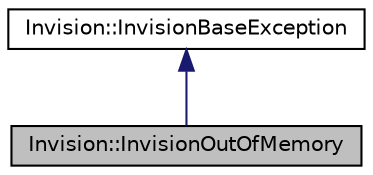 digraph "Invision::InvisionOutOfMemory"
{
 // LATEX_PDF_SIZE
  edge [fontname="Helvetica",fontsize="10",labelfontname="Helvetica",labelfontsize="10"];
  node [fontname="Helvetica",fontsize="10",shape=record];
  Node1 [label="Invision::InvisionOutOfMemory",height=0.2,width=0.4,color="black", fillcolor="grey75", style="filled", fontcolor="black",tooltip=" "];
  Node2 -> Node1 [dir="back",color="midnightblue",fontsize="10",style="solid"];
  Node2 [label="Invision::InvisionBaseException",height=0.2,width=0.4,color="black", fillcolor="white", style="filled",URL="$class_invision_1_1_invision_base_exception.html",tooltip=" "];
}
